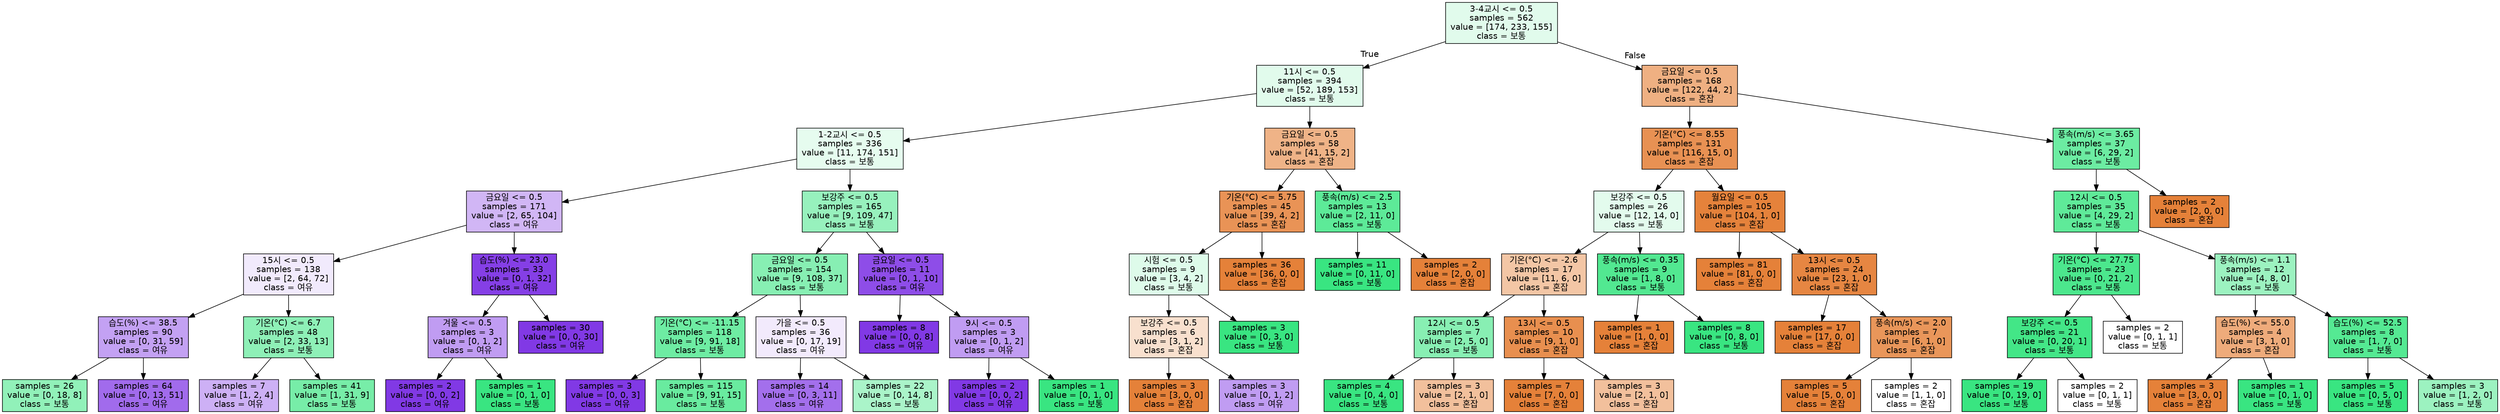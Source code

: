 digraph Tree {
node [shape=box, style="filled", color="black", fontname="helvetica"] ;
edge [fontname="helvetica"] ;
0 [label="3-4교시 <= 0.5\nsamples = 562\nvalue = [174, 233, 155]\nclass = 보통", fillcolor="#e1fbec"] ;
1 [label="11시 <= 0.5\nsamples = 394\nvalue = [52, 189, 153]\nclass = 보통", fillcolor="#e1fbec"] ;
0 -> 1 [labeldistance=2.5, labelangle=45, headlabel="True"] ;
2 [label="1-2교시 <= 0.5\nsamples = 336\nvalue = [11, 174, 151]\nclass = 보통", fillcolor="#e6fcef"] ;
1 -> 2 ;
3 [label="금요일 <= 0.5\nsamples = 171\nvalue = [2, 65, 104]\nclass = 여유", fillcolor="#d1b6f5"] ;
2 -> 3 ;
4 [label="15시 <= 0.5\nsamples = 138\nvalue = [2, 64, 72]\nclass = 여유", fillcolor="#f1eafc"] ;
3 -> 4 ;
5 [label="습도(%) <= 38.5\nsamples = 90\nvalue = [0, 31, 59]\nclass = 여유", fillcolor="#c3a1f3"] ;
4 -> 5 ;
6 [label="samples = 26\nvalue = [0, 18, 8]\nclass = 보통", fillcolor="#91f1b9"] ;
5 -> 6 ;
7 [label="samples = 64\nvalue = [0, 13, 51]\nclass = 여유", fillcolor="#a16bec"] ;
5 -> 7 ;
8 [label="기온(°C) <= 6.7\nsamples = 48\nvalue = [2, 33, 13]\nclass = 보통", fillcolor="#8ef0b7"] ;
4 -> 8 ;
9 [label="samples = 7\nvalue = [1, 2, 4]\nclass = 여유", fillcolor="#cdb0f5"] ;
8 -> 9 ;
10 [label="samples = 41\nvalue = [1, 31, 9]\nclass = 보통", fillcolor="#77eda8"] ;
8 -> 10 ;
11 [label="습도(%) <= 23.0\nsamples = 33\nvalue = [0, 1, 32]\nclass = 여유", fillcolor="#853fe6"] ;
3 -> 11 ;
12 [label="겨울 <= 0.5\nsamples = 3\nvalue = [0, 1, 2]\nclass = 여유", fillcolor="#c09cf2"] ;
11 -> 12 ;
13 [label="samples = 2\nvalue = [0, 0, 2]\nclass = 여유", fillcolor="#8139e5"] ;
12 -> 13 ;
14 [label="samples = 1\nvalue = [0, 1, 0]\nclass = 보통", fillcolor="#39e581"] ;
12 -> 14 ;
15 [label="samples = 30\nvalue = [0, 0, 30]\nclass = 여유", fillcolor="#8139e5"] ;
11 -> 15 ;
16 [label="보강주 <= 0.5\nsamples = 165\nvalue = [9, 109, 47]\nclass = 보통", fillcolor="#97f1bd"] ;
2 -> 16 ;
17 [label="금요일 <= 0.5\nsamples = 154\nvalue = [9, 108, 37]\nclass = 보통", fillcolor="#87efb3"] ;
16 -> 17 ;
18 [label="기온(°C) <= -11.15\nsamples = 118\nvalue = [9, 91, 18]\nclass = 보통", fillcolor="#6eeca3"] ;
17 -> 18 ;
19 [label="samples = 3\nvalue = [0, 0, 3]\nclass = 여유", fillcolor="#8139e5"] ;
18 -> 19 ;
20 [label="samples = 115\nvalue = [9, 91, 15]\nclass = 보통", fillcolor="#69eb9f"] ;
18 -> 20 ;
21 [label="가을 <= 0.5\nsamples = 36\nvalue = [0, 17, 19]\nclass = 여유", fillcolor="#f2eafc"] ;
17 -> 21 ;
22 [label="samples = 14\nvalue = [0, 3, 11]\nclass = 여유", fillcolor="#a36fec"] ;
21 -> 22 ;
23 [label="samples = 22\nvalue = [0, 14, 8]\nclass = 보통", fillcolor="#aaf4c9"] ;
21 -> 23 ;
24 [label="금요일 <= 0.5\nsamples = 11\nvalue = [0, 1, 10]\nclass = 여유", fillcolor="#8e4de8"] ;
16 -> 24 ;
25 [label="samples = 8\nvalue = [0, 0, 8]\nclass = 여유", fillcolor="#8139e5"] ;
24 -> 25 ;
26 [label="9시 <= 0.5\nsamples = 3\nvalue = [0, 1, 2]\nclass = 여유", fillcolor="#c09cf2"] ;
24 -> 26 ;
27 [label="samples = 2\nvalue = [0, 0, 2]\nclass = 여유", fillcolor="#8139e5"] ;
26 -> 27 ;
28 [label="samples = 1\nvalue = [0, 1, 0]\nclass = 보통", fillcolor="#39e581"] ;
26 -> 28 ;
29 [label="금요일 <= 0.5\nsamples = 58\nvalue = [41, 15, 2]\nclass = 혼잡", fillcolor="#efb387"] ;
1 -> 29 ;
30 [label="기온(°C) <= 5.75\nsamples = 45\nvalue = [39, 4, 2]\nclass = 혼잡", fillcolor="#e99356"] ;
29 -> 30 ;
31 [label="시험 <= 0.5\nsamples = 9\nvalue = [3, 4, 2]\nclass = 보통", fillcolor="#defbea"] ;
30 -> 31 ;
32 [label="보강주 <= 0.5\nsamples = 6\nvalue = [3, 1, 2]\nclass = 혼잡", fillcolor="#f8e0ce"] ;
31 -> 32 ;
33 [label="samples = 3\nvalue = [3, 0, 0]\nclass = 혼잡", fillcolor="#e58139"] ;
32 -> 33 ;
34 [label="samples = 3\nvalue = [0, 1, 2]\nclass = 여유", fillcolor="#c09cf2"] ;
32 -> 34 ;
35 [label="samples = 3\nvalue = [0, 3, 0]\nclass = 보통", fillcolor="#39e581"] ;
31 -> 35 ;
36 [label="samples = 36\nvalue = [36, 0, 0]\nclass = 혼잡", fillcolor="#e58139"] ;
30 -> 36 ;
37 [label="풍속(m/s) <= 2.5\nsamples = 13\nvalue = [2, 11, 0]\nclass = 보통", fillcolor="#5dea98"] ;
29 -> 37 ;
38 [label="samples = 11\nvalue = [0, 11, 0]\nclass = 보통", fillcolor="#39e581"] ;
37 -> 38 ;
39 [label="samples = 2\nvalue = [2, 0, 0]\nclass = 혼잡", fillcolor="#e58139"] ;
37 -> 39 ;
40 [label="금요일 <= 0.5\nsamples = 168\nvalue = [122, 44, 2]\nclass = 혼잡", fillcolor="#efb082"] ;
0 -> 40 [labeldistance=2.5, labelangle=-45, headlabel="False"] ;
41 [label="기온(°C) <= 8.55\nsamples = 131\nvalue = [116, 15, 0]\nclass = 혼잡", fillcolor="#e89153"] ;
40 -> 41 ;
42 [label="보강주 <= 0.5\nsamples = 26\nvalue = [12, 14, 0]\nclass = 보통", fillcolor="#e3fbed"] ;
41 -> 42 ;
43 [label="기온(°C) <= -2.6\nsamples = 17\nvalue = [11, 6, 0]\nclass = 혼잡", fillcolor="#f3c6a5"] ;
42 -> 43 ;
44 [label="12시 <= 0.5\nsamples = 7\nvalue = [2, 5, 0]\nclass = 보통", fillcolor="#88efb3"] ;
43 -> 44 ;
45 [label="samples = 4\nvalue = [0, 4, 0]\nclass = 보통", fillcolor="#39e581"] ;
44 -> 45 ;
46 [label="samples = 3\nvalue = [2, 1, 0]\nclass = 혼잡", fillcolor="#f2c09c"] ;
44 -> 46 ;
47 [label="13시 <= 0.5\nsamples = 10\nvalue = [9, 1, 0]\nclass = 혼잡", fillcolor="#e88f4f"] ;
43 -> 47 ;
48 [label="samples = 7\nvalue = [7, 0, 0]\nclass = 혼잡", fillcolor="#e58139"] ;
47 -> 48 ;
49 [label="samples = 3\nvalue = [2, 1, 0]\nclass = 혼잡", fillcolor="#f2c09c"] ;
47 -> 49 ;
50 [label="풍속(m/s) <= 0.35\nsamples = 9\nvalue = [1, 8, 0]\nclass = 보통", fillcolor="#52e891"] ;
42 -> 50 ;
51 [label="samples = 1\nvalue = [1, 0, 0]\nclass = 혼잡", fillcolor="#e58139"] ;
50 -> 51 ;
52 [label="samples = 8\nvalue = [0, 8, 0]\nclass = 보통", fillcolor="#39e581"] ;
50 -> 52 ;
53 [label="월요일 <= 0.5\nsamples = 105\nvalue = [104, 1, 0]\nclass = 혼잡", fillcolor="#e5823b"] ;
41 -> 53 ;
54 [label="samples = 81\nvalue = [81, 0, 0]\nclass = 혼잡", fillcolor="#e58139"] ;
53 -> 54 ;
55 [label="13시 <= 0.5\nsamples = 24\nvalue = [23, 1, 0]\nclass = 혼잡", fillcolor="#e68642"] ;
53 -> 55 ;
56 [label="samples = 17\nvalue = [17, 0, 0]\nclass = 혼잡", fillcolor="#e58139"] ;
55 -> 56 ;
57 [label="풍속(m/s) <= 2.0\nsamples = 7\nvalue = [6, 1, 0]\nclass = 혼잡", fillcolor="#e9965a"] ;
55 -> 57 ;
58 [label="samples = 5\nvalue = [5, 0, 0]\nclass = 혼잡", fillcolor="#e58139"] ;
57 -> 58 ;
59 [label="samples = 2\nvalue = [1, 1, 0]\nclass = 혼잡", fillcolor="#ffffff"] ;
57 -> 59 ;
60 [label="풍속(m/s) <= 3.65\nsamples = 37\nvalue = [6, 29, 2]\nclass = 보통", fillcolor="#6ceca2"] ;
40 -> 60 ;
61 [label="12시 <= 0.5\nsamples = 35\nvalue = [4, 29, 2]\nclass = 보통", fillcolor="#5fea99"] ;
60 -> 61 ;
62 [label="기온(°C) <= 27.75\nsamples = 23\nvalue = [0, 21, 2]\nclass = 보통", fillcolor="#4ce78d"] ;
61 -> 62 ;
63 [label="보강주 <= 0.5\nsamples = 21\nvalue = [0, 20, 1]\nclass = 보통", fillcolor="#43e687"] ;
62 -> 63 ;
64 [label="samples = 19\nvalue = [0, 19, 0]\nclass = 보통", fillcolor="#39e581"] ;
63 -> 64 ;
65 [label="samples = 2\nvalue = [0, 1, 1]\nclass = 보통", fillcolor="#ffffff"] ;
63 -> 65 ;
66 [label="samples = 2\nvalue = [0, 1, 1]\nclass = 보통", fillcolor="#ffffff"] ;
62 -> 66 ;
67 [label="풍속(m/s) <= 1.1\nsamples = 12\nvalue = [4, 8, 0]\nclass = 보통", fillcolor="#9cf2c0"] ;
61 -> 67 ;
68 [label="습도(%) <= 55.0\nsamples = 4\nvalue = [3, 1, 0]\nclass = 혼잡", fillcolor="#eeab7b"] ;
67 -> 68 ;
69 [label="samples = 3\nvalue = [3, 0, 0]\nclass = 혼잡", fillcolor="#e58139"] ;
68 -> 69 ;
70 [label="samples = 1\nvalue = [0, 1, 0]\nclass = 보통", fillcolor="#39e581"] ;
68 -> 70 ;
71 [label="습도(%) <= 52.5\nsamples = 8\nvalue = [1, 7, 0]\nclass = 보통", fillcolor="#55e993"] ;
67 -> 71 ;
72 [label="samples = 5\nvalue = [0, 5, 0]\nclass = 보통", fillcolor="#39e581"] ;
71 -> 72 ;
73 [label="samples = 3\nvalue = [1, 2, 0]\nclass = 보통", fillcolor="#9cf2c0"] ;
71 -> 73 ;
74 [label="samples = 2\nvalue = [2, 0, 0]\nclass = 혼잡", fillcolor="#e58139"] ;
60 -> 74 ;
}